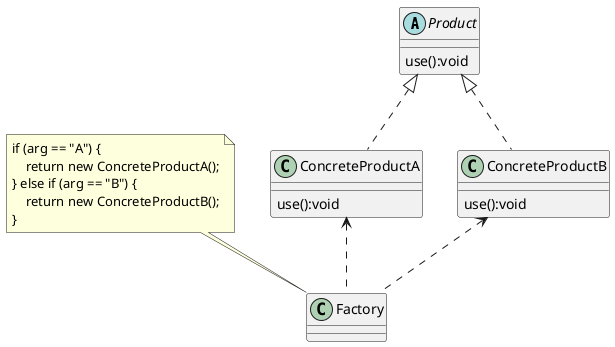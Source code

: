 @startuml

abstract class Product{
    use():void
}
class ConcreteProductA{
    use():void
}
class ConcreteProductB{
    use():void
}
class Factory

ConcreteProductA .up.|> Product
ConcreteProductB .up.|> Product


Factory .up.> ConcreteProductB
Factory .up.> ConcreteProductA
note as factory
if (arg == "A") {
    return new ConcreteProductA();
} else if (arg == "B") {
    return new ConcreteProductB();
}
end note
Factory .up. factory


@enduml